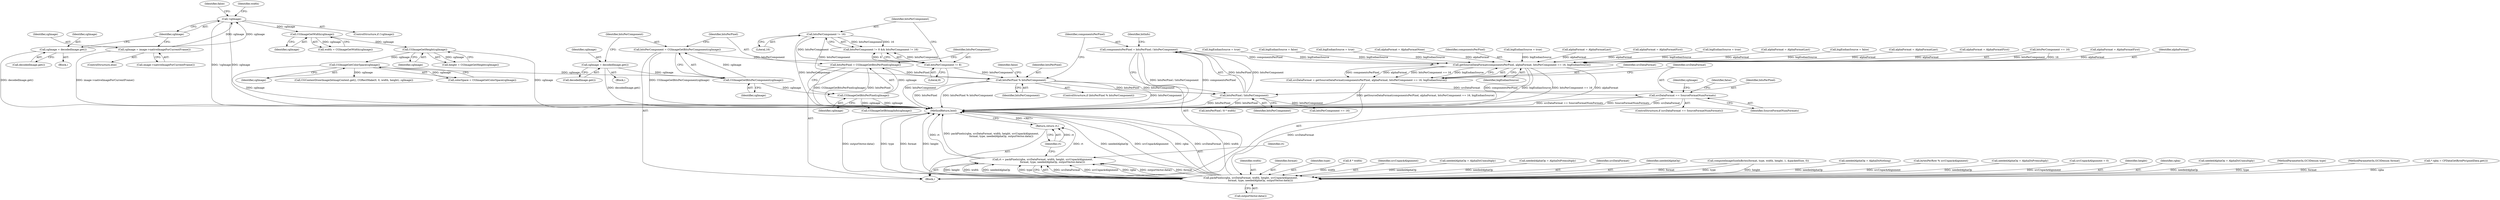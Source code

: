 digraph "0_Chrome_7c2785fab1685c8735288dfbbbb617d9c4f5d8b2@integer" {
"1000255" [label="(Call,componentsPerPixel = bitsPerPixel / bitsPerComponent)"];
"1000257" [label="(Call,bitsPerPixel / bitsPerComponent)"];
"1000249" [label="(Call,bitsPerPixel % bitsPerComponent)"];
"1000234" [label="(Call,bitsPerPixel = CGImageGetBitsPerPixel(cgImage))"];
"1000236" [label="(Call,CGImageGetBitsPerPixel(cgImage))"];
"1000231" [label="(Call,CGImageGetBitsPerComponent(cgImage))"];
"1000177" [label="(Call,CGImageGetColorSpace(cgImage))"];
"1000164" [label="(Call,CGImageGetHeight(cgImage))"];
"1000159" [label="(Call,CGImageGetWidth(cgImage))"];
"1000152" [label="(Call,!cgImage)"];
"1000148" [label="(Call,cgImage = image->nativeImageForCurrentFrame())"];
"1000144" [label="(Call,cgImage = decodedImage.get())"];
"1000225" [label="(Call,cgImage = decodedImage.get())"];
"1000243" [label="(Call,bitsPerComponent != 16)"];
"1000240" [label="(Call,bitsPerComponent != 8)"];
"1000229" [label="(Call,bitsPerComponent = CGImageGetBitsPerComponent(cgImage))"];
"1000397" [label="(Call,getSourceDataFormat(componentsPerPixel, alphaFormat, bitsPerComponent == 16, bigEndianSource))"];
"1000395" [label="(Call,srcDataFormat = getSourceDataFormat(componentsPerPixel, alphaFormat, bitsPerComponent == 16, bigEndianSource))"];
"1000405" [label="(Call,srcDataFormat == SourceFormatNumFormats)"];
"1000478" [label="(Call,packPixels(rgba, srcDataFormat, width, height, srcUnpackAlignment,\n                         format, type, neededAlphaOp, outputVector.data()))"];
"1000476" [label="(Call,rt = packPixels(rgba, srcDataFormat, width, height, srcUnpackAlignment,\n                         format, type, neededAlphaOp, outputVector.data()))"];
"1000488" [label="(Return,return rt;)"];
"1000253" [label="(Identifier,false)"];
"1000487" [label="(Call,outputVector.data())"];
"1000481" [label="(Identifier,width)"];
"1000251" [label="(Identifier,bitsPerComponent)"];
"1000484" [label="(Identifier,format)"];
"1000243" [label="(Call,bitsPerComponent != 16)"];
"1000160" [label="(Identifier,cgImage)"];
"1000263" [label="(Call,CGImageGetBitmapInfo(cgImage))"];
"1000155" [label="(Identifier,false)"];
"1000404" [label="(ControlStructure,if (srcDataFormat == SourceFormatNumFormats))"];
"1000270" [label="(Call,bitsPerComponent == 16)"];
"1000315" [label="(Call,bigEndianSource = true)"];
"1000485" [label="(Identifier,type)"];
"1000458" [label="(Call,8 * width)"];
"1000107" [label="(Block,)"];
"1000177" [label="(Call,CGImageGetColorSpace(cgImage))"];
"1000231" [label="(Call,CGImageGetBitsPerComponent(cgImage))"];
"1000225" [label="(Call,cgImage = decodedImage.get())"];
"1000285" [label="(Call,bigEndianSource = false)"];
"1000483" [label="(Identifier,srcUnpackAlignment)"];
"1000397" [label="(Call,getSourceDataFormat(componentsPerPixel, alphaFormat, bitsPerComponent == 16, bigEndianSource))"];
"1000257" [label="(Call,bitsPerPixel / bitsPerComponent)"];
"1000338" [label="(Call,neededAlphaOp = AlphaDoUnmultiply)"];
"1000250" [label="(Identifier,bitsPerPixel)"];
"1000489" [label="(Identifier,rt)"];
"1000148" [label="(Call,cgImage = image->nativeImageForCurrentFrame())"];
"1000290" [label="(Call,bigEndianSource = true)"];
"1000151" [label="(ControlStructure,if (!cgImage))"];
"1000149" [label="(Identifier,cgImage)"];
"1000374" [label="(Call,neededAlphaOp = AlphaDoPremultiply)"];
"1000235" [label="(Identifier,bitsPerPixel)"];
"1000387" [label="(Call,alphaFormat = AlphaFormatNone)"];
"1000477" [label="(Identifier,rt)"];
"1000398" [label="(Identifier,componentsPerPixel)"];
"1000480" [label="(Identifier,srcDataFormat)"];
"1000226" [label="(Identifier,cgImage)"];
"1000280" [label="(Call,bigEndianSource = true)"];
"1000382" [label="(Call,alphaFormat = AlphaFormatLast)"];
"1000248" [label="(ControlStructure,if (bitsPerPixel % bitsPerComponent))"];
"1000486" [label="(Identifier,neededAlphaOp)"];
"1000428" [label="(Call,computeImageSizeInBytes(format, type, width, height, 1, &packedSize, 0))"];
"1000259" [label="(Identifier,bitsPerComponent)"];
"1000351" [label="(Call,alphaFormat = AlphaFormatFirst)"];
"1000476" [label="(Call,rt = packPixels(rgba, srcDataFormat, width, height, srcUnpackAlignment,\n                         format, type, neededAlphaOp, outputVector.data()))"];
"1000305" [label="(Call,bigEndianSource = true)"];
"1000214" [label="(Call,CGContextDrawImage(bitmapContext.get(), CGRectMake(0, 0, width, height), cgImage))"];
"1000367" [label="(Call,alphaFormat = AlphaFormatLast)"];
"1000255" [label="(Call,componentsPerPixel = bitsPerPixel / bitsPerComponent)"];
"1000232" [label="(Identifier,cgImage)"];
"1000158" [label="(Identifier,width)"];
"1000310" [label="(Call,bigEndianSource = false)"];
"1000165" [label="(Identifier,cgImage)"];
"1000323" [label="(Call,neededAlphaOp = AlphaDoNothing)"];
"1000244" [label="(Identifier,bitsPerComponent)"];
"1000159" [label="(Call,CGImageGetWidth(cgImage))"];
"1000162" [label="(Call,height = CGImageGetHeight(cgImage))"];
"1000144" [label="(Call,cgImage = decodedImage.get())"];
"1000240" [label="(Call,bitsPerComponent != 8)"];
"1000237" [label="(Identifier,cgImage)"];
"1000414" [label="(Identifier,cgImage)"];
"1000147" [label="(ControlStructure,else)"];
"1000150" [label="(Call,image->nativeImageForCurrentFrame())"];
"1000242" [label="(Literal,8)"];
"1000470" [label="(Call,bytesPerRow % srcUnpackAlignment)"];
"1000456" [label="(Call,bitsPerPixel / 8 * width)"];
"1000227" [label="(Call,decodedImage.get())"];
"1000152" [label="(Call,!cgImage)"];
"1000348" [label="(Call,neededAlphaOp = AlphaDoPremultiply)"];
"1000164" [label="(Call,CGImageGetHeight(cgImage))"];
"1000377" [label="(Call,alphaFormat = AlphaFormatLast)"];
"1000396" [label="(Identifier,srcDataFormat)"];
"1000239" [label="(Call,bitsPerComponent != 8 && bitsPerComponent != 16)"];
"1000409" [label="(Identifier,false)"];
"1000153" [label="(Identifier,cgImage)"];
"1000145" [label="(Identifier,cgImage)"];
"1000403" [label="(Identifier,bigEndianSource)"];
"1000443" [label="(Call,srcUnpackAlignment = 0)"];
"1000341" [label="(Call,alphaFormat = AlphaFormatFirst)"];
"1000406" [label="(Identifier,srcDataFormat)"];
"1000175" [label="(Call,colorSpace = CGImageGetColorSpace(cgImage))"];
"1000478" [label="(Call,packPixels(rgba, srcDataFormat, width, height, srcUnpackAlignment,\n                         format, type, neededAlphaOp, outputVector.data()))"];
"1000482" [label="(Identifier,height)"];
"1000245" [label="(Literal,16)"];
"1000479" [label="(Identifier,rgba)"];
"1000400" [label="(Call,bitsPerComponent == 16)"];
"1000356" [label="(Call,alphaFormat = AlphaFormatFirst)"];
"1000258" [label="(Identifier,bitsPerPixel)"];
"1000488" [label="(Return,return rt;)"];
"1000230" [label="(Identifier,bitsPerComponent)"];
"1000262" [label="(Identifier,bitInfo)"];
"1000395" [label="(Call,srcDataFormat = getSourceDataFormat(componentsPerPixel, alphaFormat, bitsPerComponent == 16, bigEndianSource))"];
"1000364" [label="(Call,neededAlphaOp = AlphaDoUnmultiply)"];
"1000157" [label="(Call,width = CGImageGetWidth(cgImage))"];
"1000103" [label="(MethodParameterIn,GC3Denum type)"];
"1000256" [label="(Identifier,componentsPerPixel)"];
"1000399" [label="(Identifier,alphaFormat)"];
"1000102" [label="(MethodParameterIn,GC3Denum format)"];
"1000241" [label="(Identifier,bitsPerComponent)"];
"1000236" [label="(Call,CGImageGetBitsPerPixel(cgImage))"];
"1000407" [label="(Identifier,SourceFormatNumFormats)"];
"1000490" [label="(MethodReturn,bool)"];
"1000188" [label="(Block,)"];
"1000421" [label="(Call,* rgba = CFDataGetBytePtr(pixelData.get()))"];
"1000178" [label="(Identifier,cgImage)"];
"1000405" [label="(Call,srcDataFormat == SourceFormatNumFormats)"];
"1000131" [label="(Block,)"];
"1000234" [label="(Call,bitsPerPixel = CGImageGetBitsPerPixel(cgImage))"];
"1000146" [label="(Call,decodedImage.get())"];
"1000249" [label="(Call,bitsPerPixel % bitsPerComponent)"];
"1000229" [label="(Call,bitsPerComponent = CGImageGetBitsPerComponent(cgImage))"];
"1000255" -> "1000107"  [label="AST: "];
"1000255" -> "1000257"  [label="CFG: "];
"1000256" -> "1000255"  [label="AST: "];
"1000257" -> "1000255"  [label="AST: "];
"1000262" -> "1000255"  [label="CFG: "];
"1000255" -> "1000490"  [label="DDG: bitsPerPixel / bitsPerComponent"];
"1000255" -> "1000490"  [label="DDG: componentsPerPixel"];
"1000257" -> "1000255"  [label="DDG: bitsPerPixel"];
"1000257" -> "1000255"  [label="DDG: bitsPerComponent"];
"1000255" -> "1000397"  [label="DDG: componentsPerPixel"];
"1000257" -> "1000259"  [label="CFG: "];
"1000258" -> "1000257"  [label="AST: "];
"1000259" -> "1000257"  [label="AST: "];
"1000257" -> "1000490"  [label="DDG: bitsPerPixel"];
"1000249" -> "1000257"  [label="DDG: bitsPerPixel"];
"1000249" -> "1000257"  [label="DDG: bitsPerComponent"];
"1000257" -> "1000270"  [label="DDG: bitsPerComponent"];
"1000257" -> "1000456"  [label="DDG: bitsPerPixel"];
"1000249" -> "1000248"  [label="AST: "];
"1000249" -> "1000251"  [label="CFG: "];
"1000250" -> "1000249"  [label="AST: "];
"1000251" -> "1000249"  [label="AST: "];
"1000253" -> "1000249"  [label="CFG: "];
"1000256" -> "1000249"  [label="CFG: "];
"1000249" -> "1000490"  [label="DDG: bitsPerComponent"];
"1000249" -> "1000490"  [label="DDG: bitsPerPixel"];
"1000249" -> "1000490"  [label="DDG: bitsPerPixel % bitsPerComponent"];
"1000234" -> "1000249"  [label="DDG: bitsPerPixel"];
"1000243" -> "1000249"  [label="DDG: bitsPerComponent"];
"1000240" -> "1000249"  [label="DDG: bitsPerComponent"];
"1000234" -> "1000107"  [label="AST: "];
"1000234" -> "1000236"  [label="CFG: "];
"1000235" -> "1000234"  [label="AST: "];
"1000236" -> "1000234"  [label="AST: "];
"1000241" -> "1000234"  [label="CFG: "];
"1000234" -> "1000490"  [label="DDG: CGImageGetBitsPerPixel(cgImage)"];
"1000234" -> "1000490"  [label="DDG: bitsPerPixel"];
"1000236" -> "1000234"  [label="DDG: cgImage"];
"1000236" -> "1000237"  [label="CFG: "];
"1000237" -> "1000236"  [label="AST: "];
"1000236" -> "1000490"  [label="DDG: cgImage"];
"1000231" -> "1000236"  [label="DDG: cgImage"];
"1000236" -> "1000263"  [label="DDG: cgImage"];
"1000231" -> "1000229"  [label="AST: "];
"1000231" -> "1000232"  [label="CFG: "];
"1000232" -> "1000231"  [label="AST: "];
"1000229" -> "1000231"  [label="CFG: "];
"1000231" -> "1000229"  [label="DDG: cgImage"];
"1000177" -> "1000231"  [label="DDG: cgImage"];
"1000225" -> "1000231"  [label="DDG: cgImage"];
"1000177" -> "1000175"  [label="AST: "];
"1000177" -> "1000178"  [label="CFG: "];
"1000178" -> "1000177"  [label="AST: "];
"1000175" -> "1000177"  [label="CFG: "];
"1000177" -> "1000490"  [label="DDG: cgImage"];
"1000177" -> "1000175"  [label="DDG: cgImage"];
"1000164" -> "1000177"  [label="DDG: cgImage"];
"1000177" -> "1000214"  [label="DDG: cgImage"];
"1000164" -> "1000162"  [label="AST: "];
"1000164" -> "1000165"  [label="CFG: "];
"1000165" -> "1000164"  [label="AST: "];
"1000162" -> "1000164"  [label="CFG: "];
"1000164" -> "1000490"  [label="DDG: cgImage"];
"1000164" -> "1000162"  [label="DDG: cgImage"];
"1000159" -> "1000164"  [label="DDG: cgImage"];
"1000159" -> "1000157"  [label="AST: "];
"1000159" -> "1000160"  [label="CFG: "];
"1000160" -> "1000159"  [label="AST: "];
"1000157" -> "1000159"  [label="CFG: "];
"1000159" -> "1000157"  [label="DDG: cgImage"];
"1000152" -> "1000159"  [label="DDG: cgImage"];
"1000152" -> "1000151"  [label="AST: "];
"1000152" -> "1000153"  [label="CFG: "];
"1000153" -> "1000152"  [label="AST: "];
"1000155" -> "1000152"  [label="CFG: "];
"1000158" -> "1000152"  [label="CFG: "];
"1000152" -> "1000490"  [label="DDG: !cgImage"];
"1000152" -> "1000490"  [label="DDG: cgImage"];
"1000148" -> "1000152"  [label="DDG: cgImage"];
"1000144" -> "1000152"  [label="DDG: cgImage"];
"1000148" -> "1000147"  [label="AST: "];
"1000148" -> "1000150"  [label="CFG: "];
"1000149" -> "1000148"  [label="AST: "];
"1000150" -> "1000148"  [label="AST: "];
"1000153" -> "1000148"  [label="CFG: "];
"1000148" -> "1000490"  [label="DDG: image->nativeImageForCurrentFrame()"];
"1000144" -> "1000131"  [label="AST: "];
"1000144" -> "1000146"  [label="CFG: "];
"1000145" -> "1000144"  [label="AST: "];
"1000146" -> "1000144"  [label="AST: "];
"1000153" -> "1000144"  [label="CFG: "];
"1000144" -> "1000490"  [label="DDG: decodedImage.get()"];
"1000225" -> "1000188"  [label="AST: "];
"1000225" -> "1000227"  [label="CFG: "];
"1000226" -> "1000225"  [label="AST: "];
"1000227" -> "1000225"  [label="AST: "];
"1000230" -> "1000225"  [label="CFG: "];
"1000225" -> "1000490"  [label="DDG: decodedImage.get()"];
"1000243" -> "1000239"  [label="AST: "];
"1000243" -> "1000245"  [label="CFG: "];
"1000244" -> "1000243"  [label="AST: "];
"1000245" -> "1000243"  [label="AST: "];
"1000239" -> "1000243"  [label="CFG: "];
"1000243" -> "1000490"  [label="DDG: bitsPerComponent"];
"1000243" -> "1000239"  [label="DDG: bitsPerComponent"];
"1000243" -> "1000239"  [label="DDG: 16"];
"1000240" -> "1000243"  [label="DDG: bitsPerComponent"];
"1000240" -> "1000239"  [label="AST: "];
"1000240" -> "1000242"  [label="CFG: "];
"1000241" -> "1000240"  [label="AST: "];
"1000242" -> "1000240"  [label="AST: "];
"1000244" -> "1000240"  [label="CFG: "];
"1000239" -> "1000240"  [label="CFG: "];
"1000240" -> "1000490"  [label="DDG: bitsPerComponent"];
"1000240" -> "1000239"  [label="DDG: bitsPerComponent"];
"1000240" -> "1000239"  [label="DDG: 8"];
"1000229" -> "1000240"  [label="DDG: bitsPerComponent"];
"1000229" -> "1000107"  [label="AST: "];
"1000230" -> "1000229"  [label="AST: "];
"1000235" -> "1000229"  [label="CFG: "];
"1000229" -> "1000490"  [label="DDG: CGImageGetBitsPerComponent(cgImage)"];
"1000397" -> "1000395"  [label="AST: "];
"1000397" -> "1000403"  [label="CFG: "];
"1000398" -> "1000397"  [label="AST: "];
"1000399" -> "1000397"  [label="AST: "];
"1000400" -> "1000397"  [label="AST: "];
"1000403" -> "1000397"  [label="AST: "];
"1000395" -> "1000397"  [label="CFG: "];
"1000397" -> "1000490"  [label="DDG: componentsPerPixel"];
"1000397" -> "1000490"  [label="DDG: bigEndianSource"];
"1000397" -> "1000490"  [label="DDG: bitsPerComponent == 16"];
"1000397" -> "1000490"  [label="DDG: alphaFormat"];
"1000397" -> "1000395"  [label="DDG: componentsPerPixel"];
"1000397" -> "1000395"  [label="DDG: alphaFormat"];
"1000397" -> "1000395"  [label="DDG: bitsPerComponent == 16"];
"1000397" -> "1000395"  [label="DDG: bigEndianSource"];
"1000382" -> "1000397"  [label="DDG: alphaFormat"];
"1000356" -> "1000397"  [label="DDG: alphaFormat"];
"1000367" -> "1000397"  [label="DDG: alphaFormat"];
"1000387" -> "1000397"  [label="DDG: alphaFormat"];
"1000341" -> "1000397"  [label="DDG: alphaFormat"];
"1000377" -> "1000397"  [label="DDG: alphaFormat"];
"1000351" -> "1000397"  [label="DDG: alphaFormat"];
"1000400" -> "1000397"  [label="DDG: bitsPerComponent"];
"1000400" -> "1000397"  [label="DDG: 16"];
"1000315" -> "1000397"  [label="DDG: bigEndianSource"];
"1000310" -> "1000397"  [label="DDG: bigEndianSource"];
"1000305" -> "1000397"  [label="DDG: bigEndianSource"];
"1000280" -> "1000397"  [label="DDG: bigEndianSource"];
"1000285" -> "1000397"  [label="DDG: bigEndianSource"];
"1000290" -> "1000397"  [label="DDG: bigEndianSource"];
"1000395" -> "1000107"  [label="AST: "];
"1000396" -> "1000395"  [label="AST: "];
"1000406" -> "1000395"  [label="CFG: "];
"1000395" -> "1000490"  [label="DDG: getSourceDataFormat(componentsPerPixel, alphaFormat, bitsPerComponent == 16, bigEndianSource)"];
"1000395" -> "1000405"  [label="DDG: srcDataFormat"];
"1000405" -> "1000404"  [label="AST: "];
"1000405" -> "1000407"  [label="CFG: "];
"1000406" -> "1000405"  [label="AST: "];
"1000407" -> "1000405"  [label="AST: "];
"1000409" -> "1000405"  [label="CFG: "];
"1000414" -> "1000405"  [label="CFG: "];
"1000405" -> "1000490"  [label="DDG: srcDataFormat == SourceFormatNumFormats"];
"1000405" -> "1000490"  [label="DDG: SourceFormatNumFormats"];
"1000405" -> "1000490"  [label="DDG: srcDataFormat"];
"1000405" -> "1000478"  [label="DDG: srcDataFormat"];
"1000478" -> "1000476"  [label="AST: "];
"1000478" -> "1000487"  [label="CFG: "];
"1000479" -> "1000478"  [label="AST: "];
"1000480" -> "1000478"  [label="AST: "];
"1000481" -> "1000478"  [label="AST: "];
"1000482" -> "1000478"  [label="AST: "];
"1000483" -> "1000478"  [label="AST: "];
"1000484" -> "1000478"  [label="AST: "];
"1000485" -> "1000478"  [label="AST: "];
"1000486" -> "1000478"  [label="AST: "];
"1000487" -> "1000478"  [label="AST: "];
"1000476" -> "1000478"  [label="CFG: "];
"1000478" -> "1000490"  [label="DDG: neededAlphaOp"];
"1000478" -> "1000490"  [label="DDG: srcUnpackAlignment"];
"1000478" -> "1000490"  [label="DDG: rgba"];
"1000478" -> "1000490"  [label="DDG: srcDataFormat"];
"1000478" -> "1000490"  [label="DDG: width"];
"1000478" -> "1000490"  [label="DDG: outputVector.data()"];
"1000478" -> "1000490"  [label="DDG: type"];
"1000478" -> "1000490"  [label="DDG: format"];
"1000478" -> "1000490"  [label="DDG: height"];
"1000478" -> "1000476"  [label="DDG: srcDataFormat"];
"1000478" -> "1000476"  [label="DDG: srcUnpackAlignment"];
"1000478" -> "1000476"  [label="DDG: rgba"];
"1000478" -> "1000476"  [label="DDG: outputVector.data()"];
"1000478" -> "1000476"  [label="DDG: format"];
"1000478" -> "1000476"  [label="DDG: height"];
"1000478" -> "1000476"  [label="DDG: width"];
"1000478" -> "1000476"  [label="DDG: neededAlphaOp"];
"1000478" -> "1000476"  [label="DDG: type"];
"1000421" -> "1000478"  [label="DDG: rgba"];
"1000458" -> "1000478"  [label="DDG: width"];
"1000428" -> "1000478"  [label="DDG: height"];
"1000428" -> "1000478"  [label="DDG: format"];
"1000428" -> "1000478"  [label="DDG: type"];
"1000470" -> "1000478"  [label="DDG: srcUnpackAlignment"];
"1000443" -> "1000478"  [label="DDG: srcUnpackAlignment"];
"1000102" -> "1000478"  [label="DDG: format"];
"1000103" -> "1000478"  [label="DDG: type"];
"1000364" -> "1000478"  [label="DDG: neededAlphaOp"];
"1000374" -> "1000478"  [label="DDG: neededAlphaOp"];
"1000323" -> "1000478"  [label="DDG: neededAlphaOp"];
"1000338" -> "1000478"  [label="DDG: neededAlphaOp"];
"1000348" -> "1000478"  [label="DDG: neededAlphaOp"];
"1000476" -> "1000107"  [label="AST: "];
"1000477" -> "1000476"  [label="AST: "];
"1000489" -> "1000476"  [label="CFG: "];
"1000476" -> "1000490"  [label="DDG: rt"];
"1000476" -> "1000490"  [label="DDG: packPixels(rgba, srcDataFormat, width, height, srcUnpackAlignment,\n                         format, type, neededAlphaOp, outputVector.data())"];
"1000476" -> "1000488"  [label="DDG: rt"];
"1000488" -> "1000107"  [label="AST: "];
"1000488" -> "1000489"  [label="CFG: "];
"1000489" -> "1000488"  [label="AST: "];
"1000490" -> "1000488"  [label="CFG: "];
"1000488" -> "1000490"  [label="DDG: <RET>"];
"1000489" -> "1000488"  [label="DDG: rt"];
}
